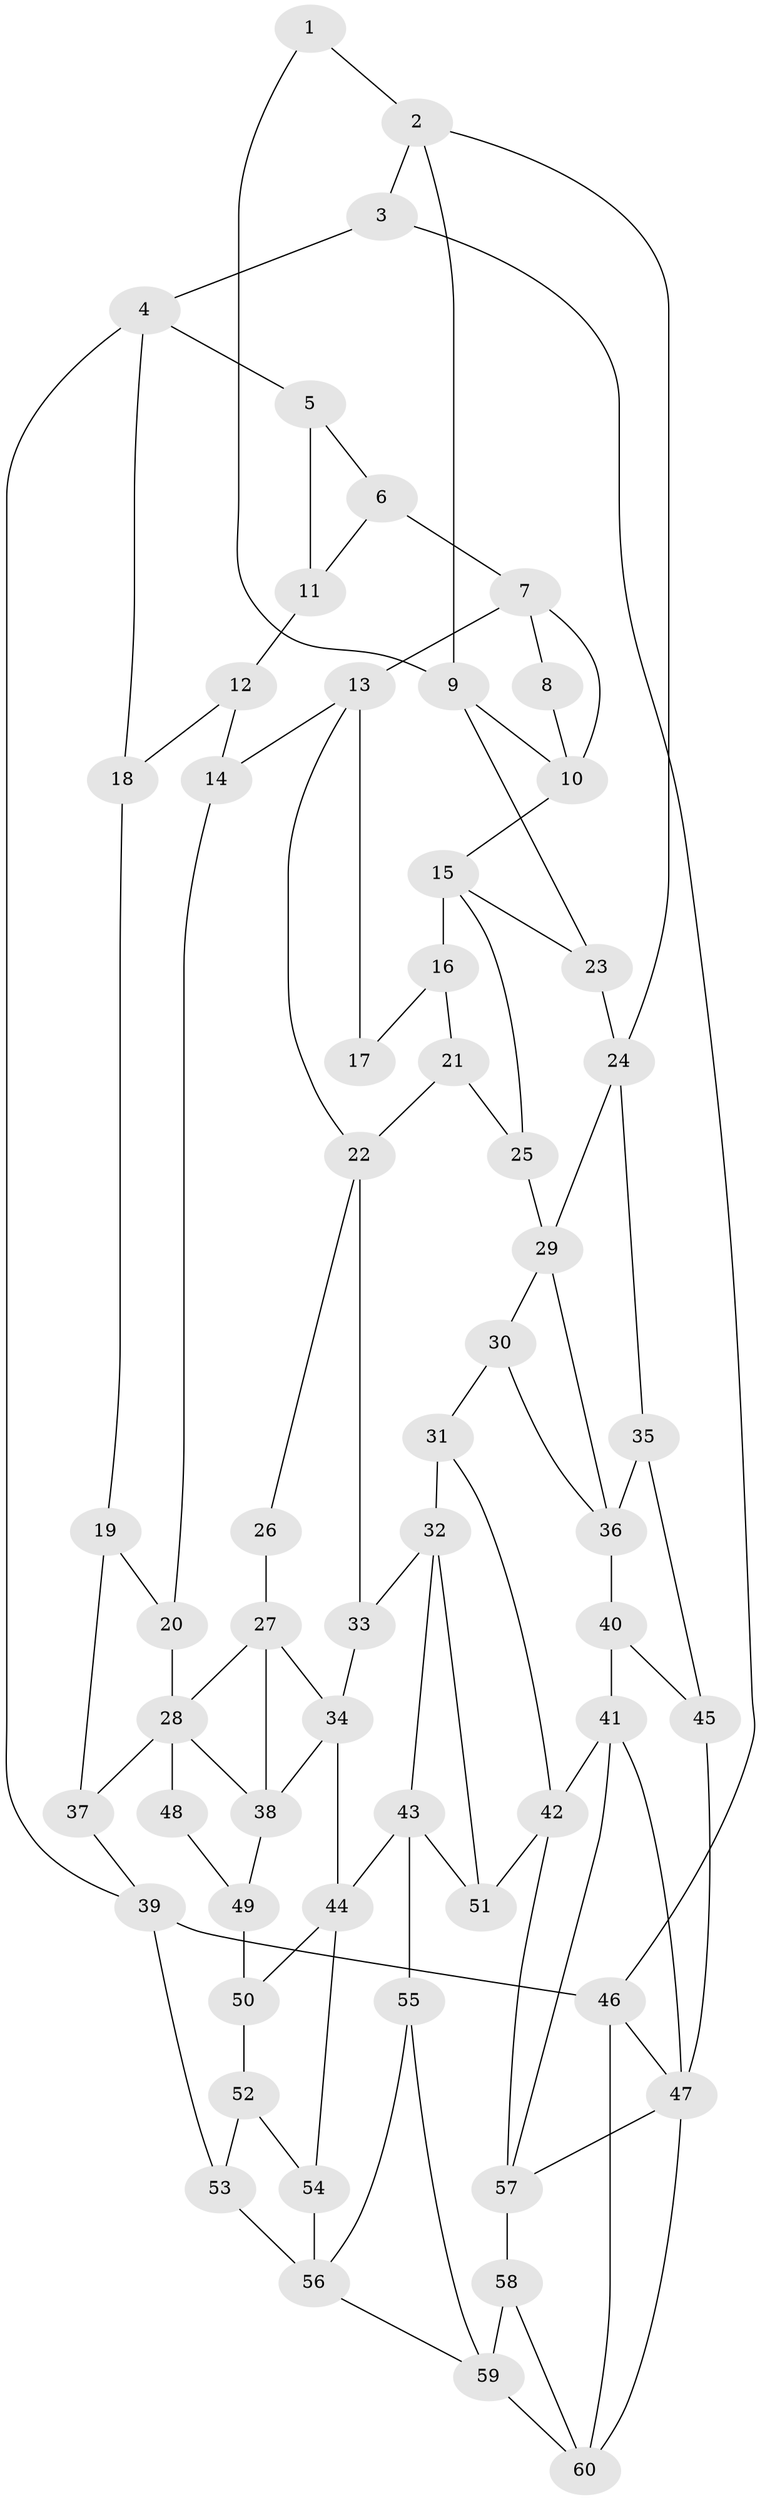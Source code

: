 // original degree distribution, {3: 0.0273972602739726, 4: 0.18493150684931506, 6: 0.19863013698630136, 5: 0.589041095890411}
// Generated by graph-tools (version 1.1) at 2025/54/03/04/25 22:54:13]
// undirected, 60 vertices, 102 edges
graph export_dot {
  node [color=gray90,style=filled];
  1;
  2;
  3;
  4;
  5;
  6;
  7;
  8;
  9;
  10;
  11;
  12;
  13;
  14;
  15;
  16;
  17;
  18;
  19;
  20;
  21;
  22;
  23;
  24;
  25;
  26;
  27;
  28;
  29;
  30;
  31;
  32;
  33;
  34;
  35;
  36;
  37;
  38;
  39;
  40;
  41;
  42;
  43;
  44;
  45;
  46;
  47;
  48;
  49;
  50;
  51;
  52;
  53;
  54;
  55;
  56;
  57;
  58;
  59;
  60;
  1 -- 2 [weight=1.0];
  1 -- 9 [weight=1.0];
  2 -- 3 [weight=2.0];
  2 -- 9 [weight=1.0];
  2 -- 24 [weight=2.0];
  3 -- 4 [weight=1.0];
  3 -- 46 [weight=1.0];
  4 -- 5 [weight=1.0];
  4 -- 18 [weight=1.0];
  4 -- 39 [weight=1.0];
  5 -- 6 [weight=1.0];
  5 -- 11 [weight=1.0];
  6 -- 7 [weight=2.0];
  6 -- 11 [weight=1.0];
  7 -- 8 [weight=1.0];
  7 -- 10 [weight=1.0];
  7 -- 13 [weight=2.0];
  8 -- 10 [weight=1.0];
  9 -- 10 [weight=2.0];
  9 -- 23 [weight=1.0];
  10 -- 15 [weight=1.0];
  11 -- 12 [weight=2.0];
  12 -- 14 [weight=1.0];
  12 -- 18 [weight=1.0];
  13 -- 14 [weight=1.0];
  13 -- 17 [weight=1.0];
  13 -- 22 [weight=1.0];
  14 -- 20 [weight=1.0];
  15 -- 16 [weight=2.0];
  15 -- 23 [weight=1.0];
  15 -- 25 [weight=1.0];
  16 -- 17 [weight=2.0];
  16 -- 21 [weight=2.0];
  18 -- 19 [weight=1.0];
  19 -- 20 [weight=1.0];
  19 -- 37 [weight=2.0];
  20 -- 28 [weight=1.0];
  21 -- 22 [weight=2.0];
  21 -- 25 [weight=1.0];
  22 -- 26 [weight=1.0];
  22 -- 33 [weight=1.0];
  23 -- 24 [weight=2.0];
  24 -- 29 [weight=1.0];
  24 -- 35 [weight=1.0];
  25 -- 29 [weight=1.0];
  26 -- 27 [weight=2.0];
  27 -- 28 [weight=1.0];
  27 -- 34 [weight=2.0];
  27 -- 38 [weight=1.0];
  28 -- 37 [weight=1.0];
  28 -- 38 [weight=1.0];
  28 -- 48 [weight=2.0];
  29 -- 30 [weight=1.0];
  29 -- 36 [weight=1.0];
  30 -- 31 [weight=1.0];
  30 -- 36 [weight=1.0];
  31 -- 32 [weight=2.0];
  31 -- 42 [weight=1.0];
  32 -- 33 [weight=2.0];
  32 -- 43 [weight=1.0];
  32 -- 51 [weight=1.0];
  33 -- 34 [weight=1.0];
  34 -- 38 [weight=1.0];
  34 -- 44 [weight=1.0];
  35 -- 36 [weight=2.0];
  35 -- 45 [weight=1.0];
  36 -- 40 [weight=2.0];
  37 -- 39 [weight=1.0];
  38 -- 49 [weight=1.0];
  39 -- 46 [weight=1.0];
  39 -- 53 [weight=2.0];
  40 -- 41 [weight=2.0];
  40 -- 45 [weight=1.0];
  41 -- 42 [weight=2.0];
  41 -- 47 [weight=1.0];
  41 -- 57 [weight=1.0];
  42 -- 51 [weight=1.0];
  42 -- 57 [weight=1.0];
  43 -- 44 [weight=1.0];
  43 -- 51 [weight=1.0];
  43 -- 55 [weight=2.0];
  44 -- 50 [weight=1.0];
  44 -- 54 [weight=1.0];
  45 -- 47 [weight=1.0];
  46 -- 47 [weight=1.0];
  46 -- 60 [weight=1.0];
  47 -- 57 [weight=1.0];
  47 -- 60 [weight=1.0];
  48 -- 49 [weight=1.0];
  49 -- 50 [weight=2.0];
  50 -- 52 [weight=2.0];
  52 -- 53 [weight=2.0];
  52 -- 54 [weight=2.0];
  53 -- 56 [weight=1.0];
  54 -- 56 [weight=2.0];
  55 -- 56 [weight=1.0];
  55 -- 59 [weight=1.0];
  56 -- 59 [weight=1.0];
  57 -- 58 [weight=2.0];
  58 -- 59 [weight=3.0];
  58 -- 60 [weight=1.0];
  59 -- 60 [weight=1.0];
}
